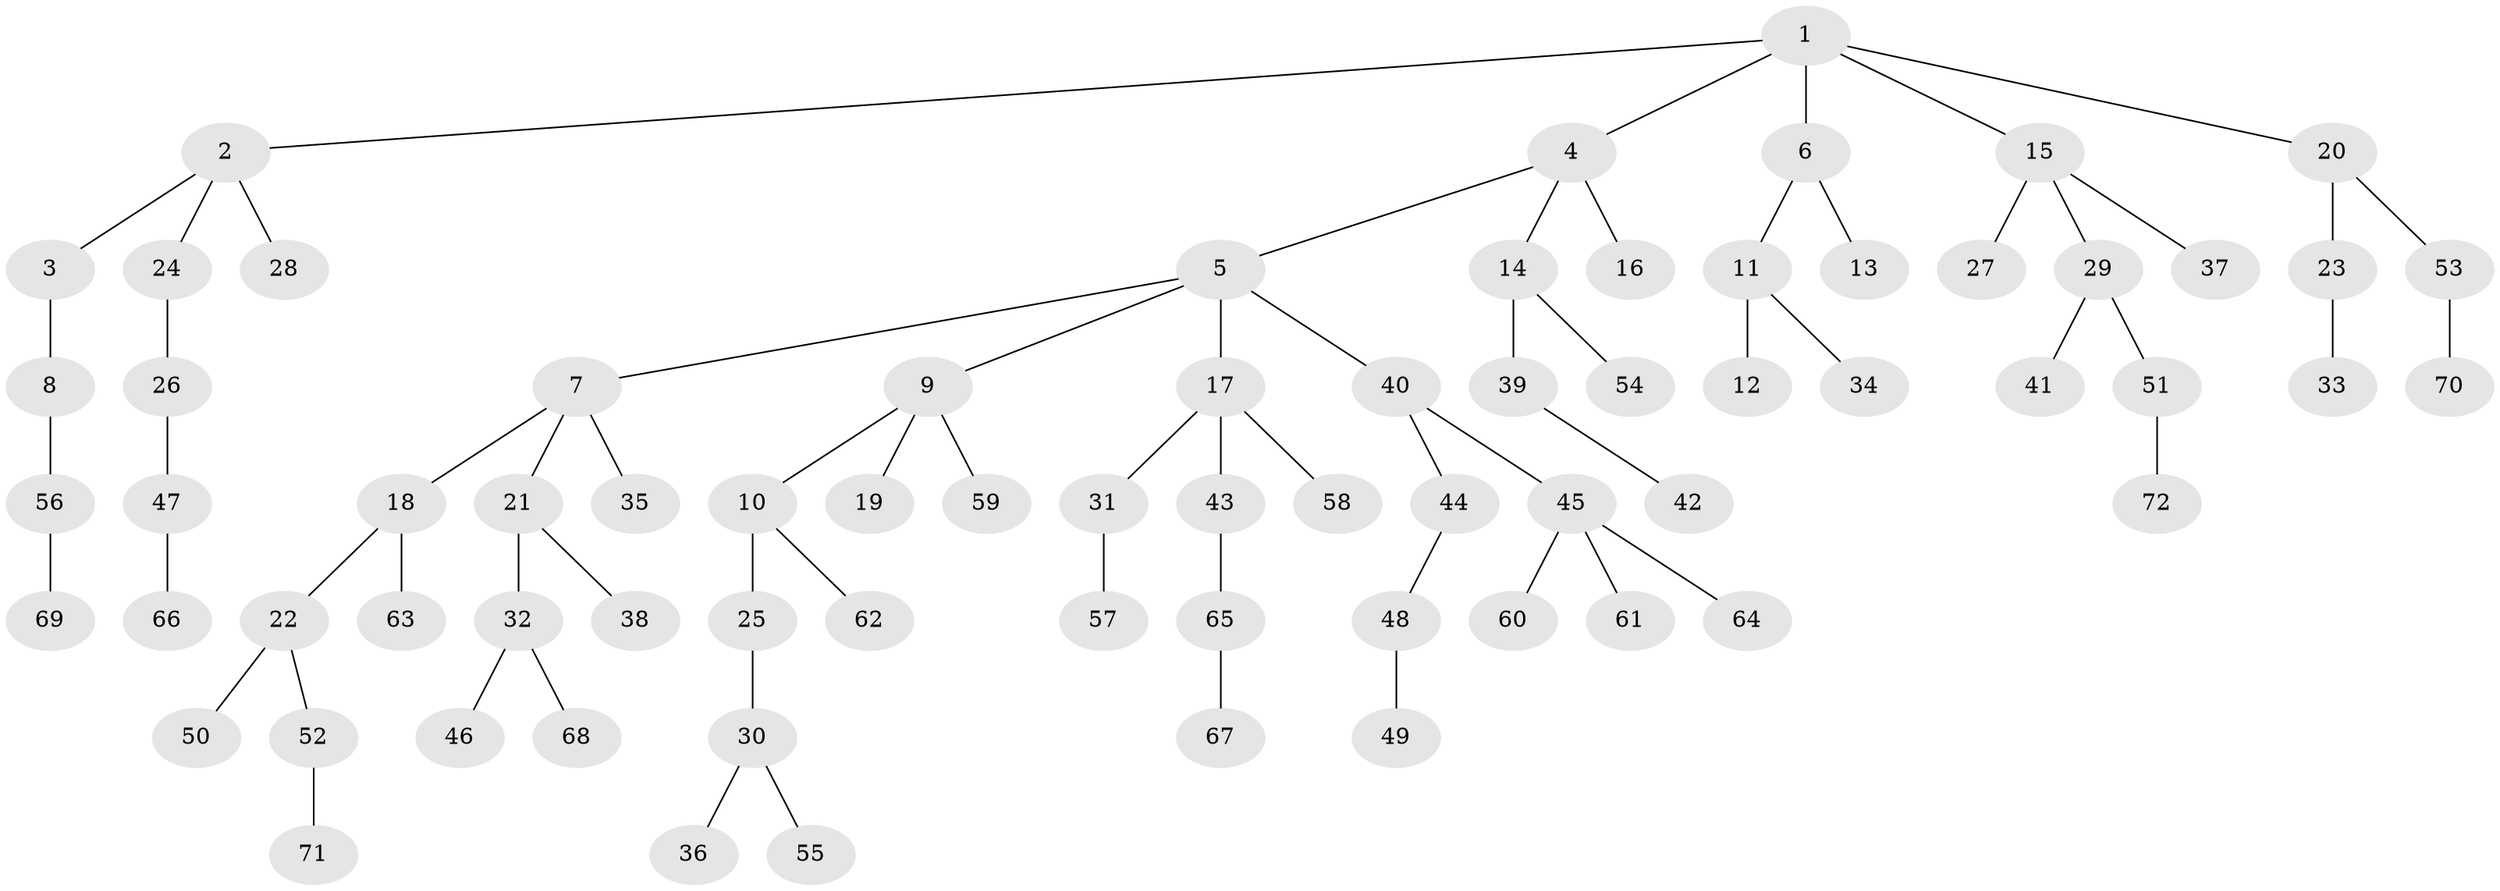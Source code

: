 // Generated by graph-tools (version 1.1) at 2025/15/03/09/25 04:15:42]
// undirected, 72 vertices, 71 edges
graph export_dot {
graph [start="1"]
  node [color=gray90,style=filled];
  1;
  2;
  3;
  4;
  5;
  6;
  7;
  8;
  9;
  10;
  11;
  12;
  13;
  14;
  15;
  16;
  17;
  18;
  19;
  20;
  21;
  22;
  23;
  24;
  25;
  26;
  27;
  28;
  29;
  30;
  31;
  32;
  33;
  34;
  35;
  36;
  37;
  38;
  39;
  40;
  41;
  42;
  43;
  44;
  45;
  46;
  47;
  48;
  49;
  50;
  51;
  52;
  53;
  54;
  55;
  56;
  57;
  58;
  59;
  60;
  61;
  62;
  63;
  64;
  65;
  66;
  67;
  68;
  69;
  70;
  71;
  72;
  1 -- 2;
  1 -- 4;
  1 -- 6;
  1 -- 15;
  1 -- 20;
  2 -- 3;
  2 -- 24;
  2 -- 28;
  3 -- 8;
  4 -- 5;
  4 -- 14;
  4 -- 16;
  5 -- 7;
  5 -- 9;
  5 -- 17;
  5 -- 40;
  6 -- 11;
  6 -- 13;
  7 -- 18;
  7 -- 21;
  7 -- 35;
  8 -- 56;
  9 -- 10;
  9 -- 19;
  9 -- 59;
  10 -- 25;
  10 -- 62;
  11 -- 12;
  11 -- 34;
  14 -- 39;
  14 -- 54;
  15 -- 27;
  15 -- 29;
  15 -- 37;
  17 -- 31;
  17 -- 43;
  17 -- 58;
  18 -- 22;
  18 -- 63;
  20 -- 23;
  20 -- 53;
  21 -- 32;
  21 -- 38;
  22 -- 50;
  22 -- 52;
  23 -- 33;
  24 -- 26;
  25 -- 30;
  26 -- 47;
  29 -- 41;
  29 -- 51;
  30 -- 36;
  30 -- 55;
  31 -- 57;
  32 -- 46;
  32 -- 68;
  39 -- 42;
  40 -- 44;
  40 -- 45;
  43 -- 65;
  44 -- 48;
  45 -- 60;
  45 -- 61;
  45 -- 64;
  47 -- 66;
  48 -- 49;
  51 -- 72;
  52 -- 71;
  53 -- 70;
  56 -- 69;
  65 -- 67;
}
